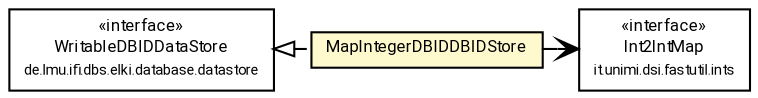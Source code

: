 #!/usr/local/bin/dot
#
# Class diagram 
# Generated by UMLGraph version R5_7_2-60-g0e99a6 (http://www.spinellis.gr/umlgraph/)
#

digraph G {
	graph [fontnames="svg"]
	edge [fontname="Roboto",fontsize=7,labelfontname="Roboto",labelfontsize=7,color="black"];
	node [fontname="Roboto",fontcolor="black",fontsize=8,shape=plaintext,margin=0,width=0,height=0];
	nodesep=0.15;
	ranksep=0.25;
	rankdir=LR;
	// de.lmu.ifi.dbs.elki.database.datastore.WritableDBIDDataStore
	c6753319 [label=<<table title="de.lmu.ifi.dbs.elki.database.datastore.WritableDBIDDataStore" border="0" cellborder="1" cellspacing="0" cellpadding="2" href="../WritableDBIDDataStore.html" target="_parent">
		<tr><td><table border="0" cellspacing="0" cellpadding="1">
		<tr><td align="center" balign="center"> &#171;interface&#187; </td></tr>
		<tr><td align="center" balign="center"> <font face="Roboto">WritableDBIDDataStore</font> </td></tr>
		<tr><td align="center" balign="center"> <font face="Roboto" point-size="7.0">de.lmu.ifi.dbs.elki.database.datastore</font> </td></tr>
		</table></td></tr>
		</table>>, URL="../WritableDBIDDataStore.html"];
	// de.lmu.ifi.dbs.elki.database.datastore.memory.MapIntegerDBIDDBIDStore
	c6753337 [label=<<table title="de.lmu.ifi.dbs.elki.database.datastore.memory.MapIntegerDBIDDBIDStore" border="0" cellborder="1" cellspacing="0" cellpadding="2" bgcolor="lemonChiffon" href="MapIntegerDBIDDBIDStore.html" target="_parent">
		<tr><td><table border="0" cellspacing="0" cellpadding="1">
		<tr><td align="center" balign="center"> <font face="Roboto">MapIntegerDBIDDBIDStore</font> </td></tr>
		</table></td></tr>
		</table>>, URL="MapIntegerDBIDDBIDStore.html"];
	// de.lmu.ifi.dbs.elki.database.datastore.memory.MapIntegerDBIDDBIDStore implements de.lmu.ifi.dbs.elki.database.datastore.WritableDBIDDataStore
	c6753319 -> c6753337 [arrowtail=empty,style=dashed,dir=back,weight=9];
	// de.lmu.ifi.dbs.elki.database.datastore.memory.MapIntegerDBIDDBIDStore navassoc it.unimi.dsi.fastutil.ints.Int2IntMap
	c6753337 -> c6755201 [arrowhead=open,weight=1];
	// it.unimi.dsi.fastutil.ints.Int2IntMap
	c6755201 [label=<<table title="it.unimi.dsi.fastutil.ints.Int2IntMap" border="0" cellborder="1" cellspacing="0" cellpadding="2" href="http://docs.oracle.com/javase/7/docs/api/it/unimi/dsi/fastutil/ints/Int2IntMap.html" target="_parent">
		<tr><td><table border="0" cellspacing="0" cellpadding="1">
		<tr><td align="center" balign="center"> &#171;interface&#187; </td></tr>
		<tr><td align="center" balign="center"> <font face="Roboto">Int2IntMap</font> </td></tr>
		<tr><td align="center" balign="center"> <font face="Roboto" point-size="7.0">it.unimi.dsi.fastutil.ints</font> </td></tr>
		</table></td></tr>
		</table>>, URL="http://docs.oracle.com/javase/7/docs/api/it/unimi/dsi/fastutil/ints/Int2IntMap.html"];
}

